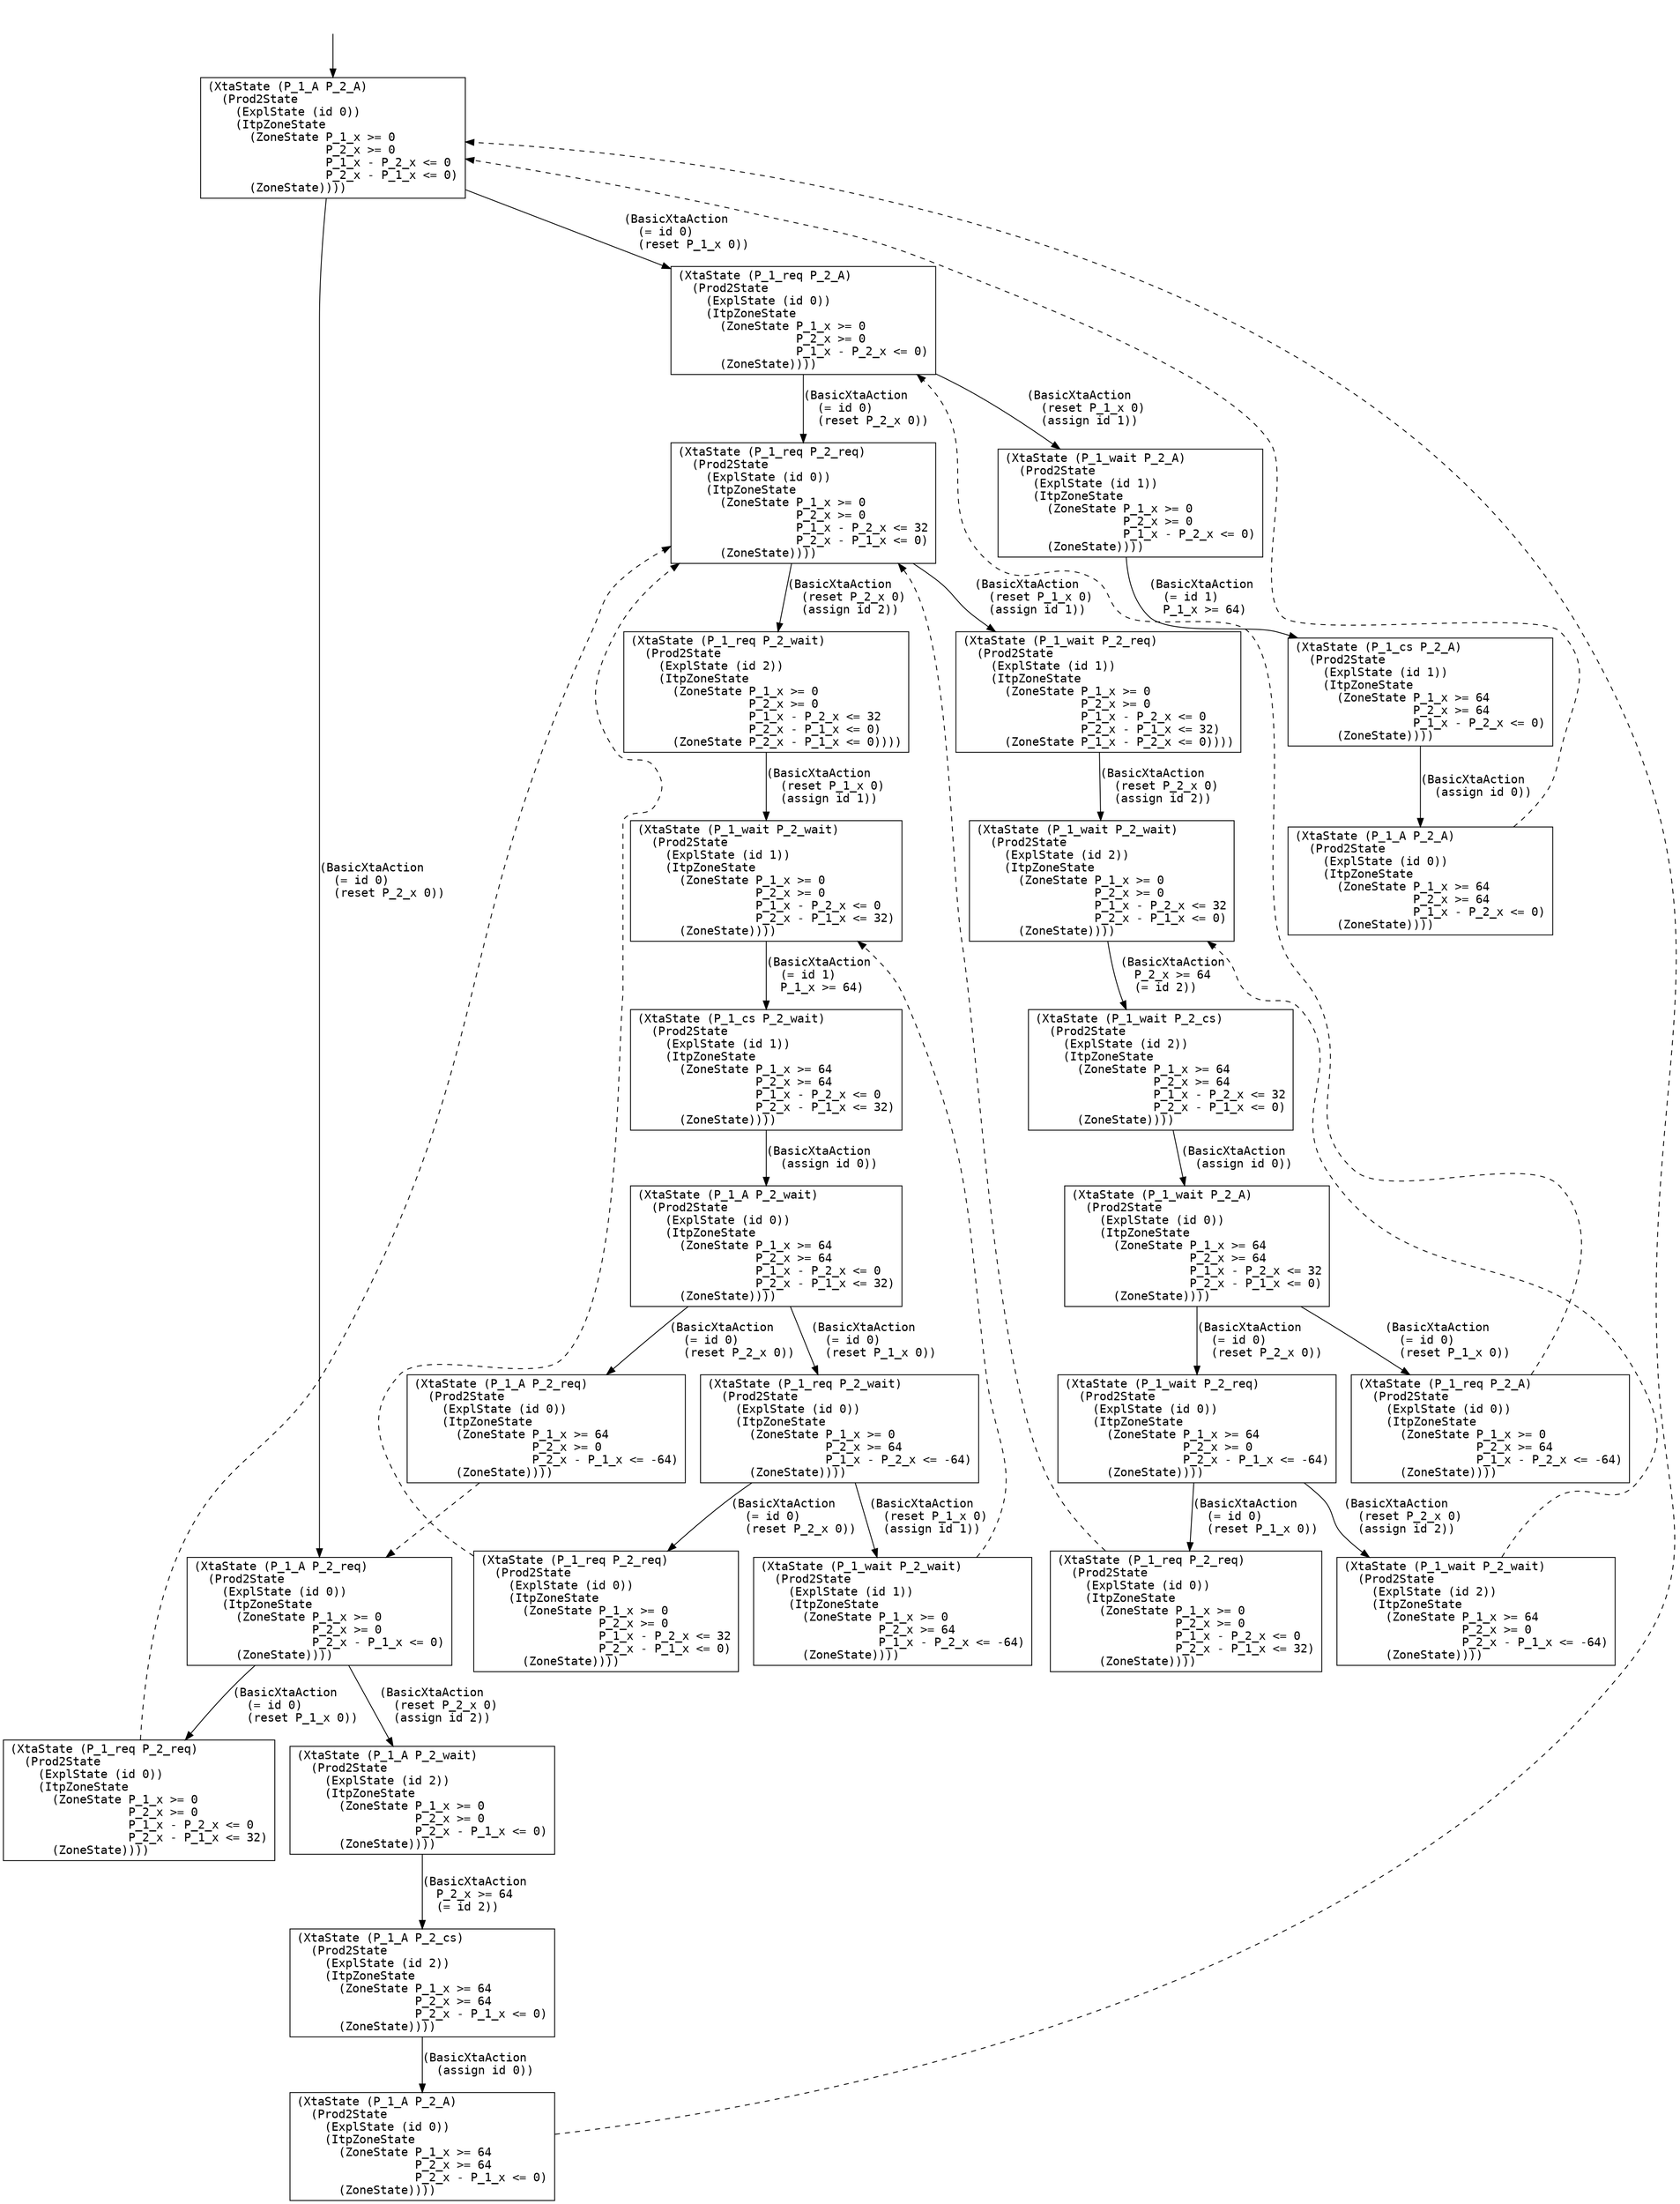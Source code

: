 digraph arg {
	label="";
		node_0 [label="(XtaState (P_1_A P_2_A)\l  (Prod2State\l    (ExplState (id 0))\l    (ItpZoneState\l      (ZoneState P_1_x >= 0\l                 P_2_x >= 0\l                 P_1_x - P_2_x <= 0\l                 P_2_x - P_1_x <= 0)\l      (ZoneState))))\l",style="solid,filled",fontname="courier",fillcolor="#FFFFFF",color="#000000",shape=rectangle];
		node_1 [label="(XtaState (P_1_req P_2_A)\l  (Prod2State\l    (ExplState (id 0))\l    (ItpZoneState\l      (ZoneState P_1_x >= 0\l                 P_2_x >= 0\l                 P_1_x - P_2_x <= 0)\l      (ZoneState))))\l",style="solid,filled",fontname="courier",fillcolor="#FFFFFF",color="#000000",shape=rectangle];
		node_4 [label="(XtaState (P_1_req P_2_req)\l  (Prod2State\l    (ExplState (id 0))\l    (ItpZoneState\l      (ZoneState P_1_x >= 0\l                 P_2_x >= 0\l                 P_1_x - P_2_x <= 32\l                 P_2_x - P_1_x <= 0)\l      (ZoneState))))\l",style="solid,filled",fontname="courier",fillcolor="#FFFFFF",color="#000000",shape=rectangle];
		node_8 [label="(XtaState (P_1_wait P_2_req)\l  (Prod2State\l    (ExplState (id 1))\l    (ItpZoneState\l      (ZoneState P_1_x >= 0\l                 P_2_x >= 0\l                 P_1_x - P_2_x <= 0\l                 P_2_x - P_1_x <= 32)\l      (ZoneState P_1_x - P_2_x <= 0))))\l",style="solid,filled",fontname="courier",fillcolor="#FFFFFF",color="#000000",shape=rectangle];
		node_12 [label="(XtaState (P_1_wait P_2_wait)\l  (Prod2State\l    (ExplState (id 2))\l    (ItpZoneState\l      (ZoneState P_1_x >= 0\l                 P_2_x >= 0\l                 P_1_x - P_2_x <= 32\l                 P_2_x - P_1_x <= 0)\l      (ZoneState))))\l",style="solid,filled",fontname="courier",fillcolor="#FFFFFF",color="#000000",shape=rectangle];
		node_15 [label="(XtaState (P_1_wait P_2_cs)\l  (Prod2State\l    (ExplState (id 2))\l    (ItpZoneState\l      (ZoneState P_1_x >= 64\l                 P_2_x >= 64\l                 P_1_x - P_2_x <= 32\l                 P_2_x - P_1_x <= 0)\l      (ZoneState))))\l",style="solid,filled",fontname="courier",fillcolor="#FFFFFF",color="#000000",shape=rectangle];
		node_17 [label="(XtaState (P_1_wait P_2_A)\l  (Prod2State\l    (ExplState (id 0))\l    (ItpZoneState\l      (ZoneState P_1_x >= 64\l                 P_2_x >= 64\l                 P_1_x - P_2_x <= 32\l                 P_2_x - P_1_x <= 0)\l      (ZoneState))))\l",style="solid,filled",fontname="courier",fillcolor="#FFFFFF",color="#000000",shape=rectangle];
		node_20 [label="(XtaState (P_1_wait P_2_req)\l  (Prod2State\l    (ExplState (id 0))\l    (ItpZoneState\l      (ZoneState P_1_x >= 64\l                 P_2_x >= 0\l                 P_2_x - P_1_x <= -64)\l      (ZoneState))))\l",style="solid,filled",fontname="courier",fillcolor="#FFFFFF",color="#000000",shape=rectangle];
		node_24 [label="(XtaState (P_1_wait P_2_wait)\l  (Prod2State\l    (ExplState (id 2))\l    (ItpZoneState\l      (ZoneState P_1_x >= 64\l                 P_2_x >= 0\l                 P_2_x - P_1_x <= -64)\l      (ZoneState))))\l",style="solid,filled",fontname="courier",fillcolor="#FFFFFF",color="#000000",shape=rectangle];
		node_23 [label="(XtaState (P_1_req P_2_req)\l  (Prod2State\l    (ExplState (id 0))\l    (ItpZoneState\l      (ZoneState P_1_x >= 0\l                 P_2_x >= 0\l                 P_1_x - P_2_x <= 0\l                 P_2_x - P_1_x <= 32)\l      (ZoneState))))\l",style="solid,filled",fontname="courier",fillcolor="#FFFFFF",color="#000000",shape=rectangle];
		node_19 [label="(XtaState (P_1_req P_2_A)\l  (Prod2State\l    (ExplState (id 0))\l    (ItpZoneState\l      (ZoneState P_1_x >= 0\l                 P_2_x >= 64\l                 P_1_x - P_2_x <= -64)\l      (ZoneState))))\l",style="solid,filled",fontname="courier",fillcolor="#FFFFFF",color="#000000",shape=rectangle];
		node_9 [label="(XtaState (P_1_req P_2_wait)\l  (Prod2State\l    (ExplState (id 2))\l    (ItpZoneState\l      (ZoneState P_1_x >= 0\l                 P_2_x >= 0\l                 P_1_x - P_2_x <= 32\l                 P_2_x - P_1_x <= 0)\l      (ZoneState P_2_x - P_1_x <= 0))))\l",style="solid,filled",fontname="courier",fillcolor="#FFFFFF",color="#000000",shape=rectangle];
		node_13 [label="(XtaState (P_1_wait P_2_wait)\l  (Prod2State\l    (ExplState (id 1))\l    (ItpZoneState\l      (ZoneState P_1_x >= 0\l                 P_2_x >= 0\l                 P_1_x - P_2_x <= 0\l                 P_2_x - P_1_x <= 32)\l      (ZoneState))))\l",style="solid,filled",fontname="courier",fillcolor="#FFFFFF",color="#000000",shape=rectangle];
		node_16 [label="(XtaState (P_1_cs P_2_wait)\l  (Prod2State\l    (ExplState (id 1))\l    (ItpZoneState\l      (ZoneState P_1_x >= 64\l                 P_2_x >= 64\l                 P_1_x - P_2_x <= 0\l                 P_2_x - P_1_x <= 32)\l      (ZoneState))))\l",style="solid,filled",fontname="courier",fillcolor="#FFFFFF",color="#000000",shape=rectangle];
		node_18 [label="(XtaState (P_1_A P_2_wait)\l  (Prod2State\l    (ExplState (id 0))\l    (ItpZoneState\l      (ZoneState P_1_x >= 64\l                 P_2_x >= 64\l                 P_1_x - P_2_x <= 0\l                 P_2_x - P_1_x <= 32)\l      (ZoneState))))\l",style="solid,filled",fontname="courier",fillcolor="#FFFFFF",color="#000000",shape=rectangle];
		node_21 [label="(XtaState (P_1_req P_2_wait)\l  (Prod2State\l    (ExplState (id 0))\l    (ItpZoneState\l      (ZoneState P_1_x >= 0\l                 P_2_x >= 64\l                 P_1_x - P_2_x <= -64)\l      (ZoneState))))\l",style="solid,filled",fontname="courier",fillcolor="#FFFFFF",color="#000000",shape=rectangle];
		node_26 [label="(XtaState (P_1_req P_2_req)\l  (Prod2State\l    (ExplState (id 0))\l    (ItpZoneState\l      (ZoneState P_1_x >= 0\l                 P_2_x >= 0\l                 P_1_x - P_2_x <= 32\l                 P_2_x - P_1_x <= 0)\l      (ZoneState))))\l",style="solid,filled",fontname="courier",fillcolor="#FFFFFF",color="#000000",shape=rectangle];
		node_25 [label="(XtaState (P_1_wait P_2_wait)\l  (Prod2State\l    (ExplState (id 1))\l    (ItpZoneState\l      (ZoneState P_1_x >= 0\l                 P_2_x >= 64\l                 P_1_x - P_2_x <= -64)\l      (ZoneState))))\l",style="solid,filled",fontname="courier",fillcolor="#FFFFFF",color="#000000",shape=rectangle];
		node_22 [label="(XtaState (P_1_A P_2_req)\l  (Prod2State\l    (ExplState (id 0))\l    (ItpZoneState\l      (ZoneState P_1_x >= 64\l                 P_2_x >= 0\l                 P_2_x - P_1_x <= -64)\l      (ZoneState))))\l",style="solid,filled",fontname="courier",fillcolor="#FFFFFF",color="#000000",shape=rectangle];
		node_2 [label="(XtaState (P_1_A P_2_req)\l  (Prod2State\l    (ExplState (id 0))\l    (ItpZoneState\l      (ZoneState P_1_x >= 0\l                 P_2_x >= 0\l                 P_2_x - P_1_x <= 0)\l      (ZoneState))))\l",style="solid,filled",fontname="courier",fillcolor="#FFFFFF",color="#000000",shape=rectangle];
		node_6 [label="(XtaState (P_1_A P_2_wait)\l  (Prod2State\l    (ExplState (id 2))\l    (ItpZoneState\l      (ZoneState P_1_x >= 0\l                 P_2_x >= 0\l                 P_2_x - P_1_x <= 0)\l      (ZoneState))))\l",style="solid,filled",fontname="courier",fillcolor="#FFFFFF",color="#000000",shape=rectangle];
		node_10 [label="(XtaState (P_1_A P_2_cs)\l  (Prod2State\l    (ExplState (id 2))\l    (ItpZoneState\l      (ZoneState P_1_x >= 64\l                 P_2_x >= 64\l                 P_2_x - P_1_x <= 0)\l      (ZoneState))))\l",style="solid,filled",fontname="courier",fillcolor="#FFFFFF",color="#000000",shape=rectangle];
		node_14 [label="(XtaState (P_1_A P_2_A)\l  (Prod2State\l    (ExplState (id 0))\l    (ItpZoneState\l      (ZoneState P_1_x >= 64\l                 P_2_x >= 64\l                 P_2_x - P_1_x <= 0)\l      (ZoneState))))\l",style="solid,filled",fontname="courier",fillcolor="#FFFFFF",color="#000000",shape=rectangle];
		node_5 [label="(XtaState (P_1_req P_2_req)\l  (Prod2State\l    (ExplState (id 0))\l    (ItpZoneState\l      (ZoneState P_1_x >= 0\l                 P_2_x >= 0\l                 P_1_x - P_2_x <= 0\l                 P_2_x - P_1_x <= 32)\l      (ZoneState))))\l",style="solid,filled",fontname="courier",fillcolor="#FFFFFF",color="#000000",shape=rectangle];
		node_3 [label="(XtaState (P_1_wait P_2_A)\l  (Prod2State\l    (ExplState (id 1))\l    (ItpZoneState\l      (ZoneState P_1_x >= 0\l                 P_2_x >= 0\l                 P_1_x - P_2_x <= 0)\l      (ZoneState))))\l",style="solid,filled",fontname="courier",fillcolor="#FFFFFF",color="#000000",shape=rectangle];
		node_7 [label="(XtaState (P_1_cs P_2_A)\l  (Prod2State\l    (ExplState (id 1))\l    (ItpZoneState\l      (ZoneState P_1_x >= 64\l                 P_2_x >= 64\l                 P_1_x - P_2_x <= 0)\l      (ZoneState))))\l",style="solid,filled",fontname="courier",fillcolor="#FFFFFF",color="#000000",shape=rectangle];
		node_11 [label="(XtaState (P_1_A P_2_A)\l  (Prod2State\l    (ExplState (id 0))\l    (ItpZoneState\l      (ZoneState P_1_x >= 64\l                 P_2_x >= 64\l                 P_1_x - P_2_x <= 0)\l      (ZoneState))))\l",style="solid,filled",fontname="courier",fillcolor="#FFFFFF",color="#000000",shape=rectangle];
		phantom_init0 [label="\n",style="solid,filled",fillcolor="#FFFFFF",color="#FFFFFF",shape=ellipse];
	node_0 -> node_1 [label="(BasicXtaAction\l  (= id 0)\l  (reset P_1_x 0))\l",color="#000000",style=solid,fontname="courier"];
	node_0 -> node_2 [label="(BasicXtaAction\l  (= id 0)\l  (reset P_2_x 0))\l",color="#000000",style=solid,fontname="courier"];
	node_1 -> node_4 [label="(BasicXtaAction\l  (= id 0)\l  (reset P_2_x 0))\l",color="#000000",style=solid,fontname="courier"];
	node_1 -> node_3 [label="(BasicXtaAction\l  (reset P_1_x 0)\l  (assign id 1))\l",color="#000000",style=solid,fontname="courier"];
	node_4 -> node_8 [label="(BasicXtaAction\l  (reset P_1_x 0)\l  (assign id 1))\l",color="#000000",style=solid,fontname="courier"];
	node_4 -> node_9 [label="(BasicXtaAction\l  (reset P_2_x 0)\l  (assign id 2))\l",color="#000000",style=solid,fontname="courier"];
	node_8 -> node_12 [label="(BasicXtaAction\l  (reset P_2_x 0)\l  (assign id 2))\l",color="#000000",style=solid,fontname="courier"];
	node_12 -> node_15 [label="(BasicXtaAction\l  P_2_x >= 64\l  (= id 2))\l",color="#000000",style=solid,fontname="courier"];
	node_15 -> node_17 [label="(BasicXtaAction\l  (assign id 0))\l",color="#000000",style=solid,fontname="courier"];
	node_17 -> node_20 [label="(BasicXtaAction\l  (= id 0)\l  (reset P_2_x 0))\l",color="#000000",style=solid,fontname="courier"];
	node_17 -> node_19 [label="(BasicXtaAction\l  (= id 0)\l  (reset P_1_x 0))\l",color="#000000",style=solid,fontname="courier"];
	node_20 -> node_24 [label="(BasicXtaAction\l  (reset P_2_x 0)\l  (assign id 2))\l",color="#000000",style=solid,fontname="courier"];
	node_20 -> node_23 [label="(BasicXtaAction\l  (= id 0)\l  (reset P_1_x 0))\l",color="#000000",style=solid,fontname="courier"];
	node_24 -> node_12 [label="\n",color="#000000",style=dashed,weight="0"];
	node_23 -> node_4 [label="\n",color="#000000",style=dashed,weight="0"];
	node_19 -> node_1 [label="\n",color="#000000",style=dashed,weight="0"];
	node_9 -> node_13 [label="(BasicXtaAction\l  (reset P_1_x 0)\l  (assign id 1))\l",color="#000000",style=solid,fontname="courier"];
	node_13 -> node_16 [label="(BasicXtaAction\l  (= id 1)\l  P_1_x >= 64)\l",color="#000000",style=solid,fontname="courier"];
	node_16 -> node_18 [label="(BasicXtaAction\l  (assign id 0))\l",color="#000000",style=solid,fontname="courier"];
	node_18 -> node_21 [label="(BasicXtaAction\l  (= id 0)\l  (reset P_1_x 0))\l",color="#000000",style=solid,fontname="courier"];
	node_18 -> node_22 [label="(BasicXtaAction\l  (= id 0)\l  (reset P_2_x 0))\l",color="#000000",style=solid,fontname="courier"];
	node_21 -> node_26 [label="(BasicXtaAction\l  (= id 0)\l  (reset P_2_x 0))\l",color="#000000",style=solid,fontname="courier"];
	node_21 -> node_25 [label="(BasicXtaAction\l  (reset P_1_x 0)\l  (assign id 1))\l",color="#000000",style=solid,fontname="courier"];
	node_26 -> node_4 [label="\n",color="#000000",style=dashed,weight="0"];
	node_25 -> node_13 [label="\n",color="#000000",style=dashed,weight="0"];
	node_22 -> node_2 [label="\n",color="#000000",style=dashed,weight="0"];
	node_2 -> node_6 [label="(BasicXtaAction\l  (reset P_2_x 0)\l  (assign id 2))\l",color="#000000",style=solid,fontname="courier"];
	node_2 -> node_5 [label="(BasicXtaAction\l  (= id 0)\l  (reset P_1_x 0))\l",color="#000000",style=solid,fontname="courier"];
	node_6 -> node_10 [label="(BasicXtaAction\l  P_2_x >= 64\l  (= id 2))\l",color="#000000",style=solid,fontname="courier"];
	node_10 -> node_14 [label="(BasicXtaAction\l  (assign id 0))\l",color="#000000",style=solid,fontname="courier"];
	node_14 -> node_0 [label="\n",color="#000000",style=dashed,weight="0"];
	node_5 -> node_4 [label="\n",color="#000000",style=dashed,weight="0"];
	node_3 -> node_7 [label="(BasicXtaAction\l  (= id 1)\l  P_1_x >= 64)\l",color="#000000",style=solid,fontname="courier"];
	node_7 -> node_11 [label="(BasicXtaAction\l  (assign id 0))\l",color="#000000",style=solid,fontname="courier"];
	node_11 -> node_0 [label="\n",color="#000000",style=dashed,weight="0"];
	phantom_init0 -> node_0 [label="\n",color="#000000",style=solid];
}